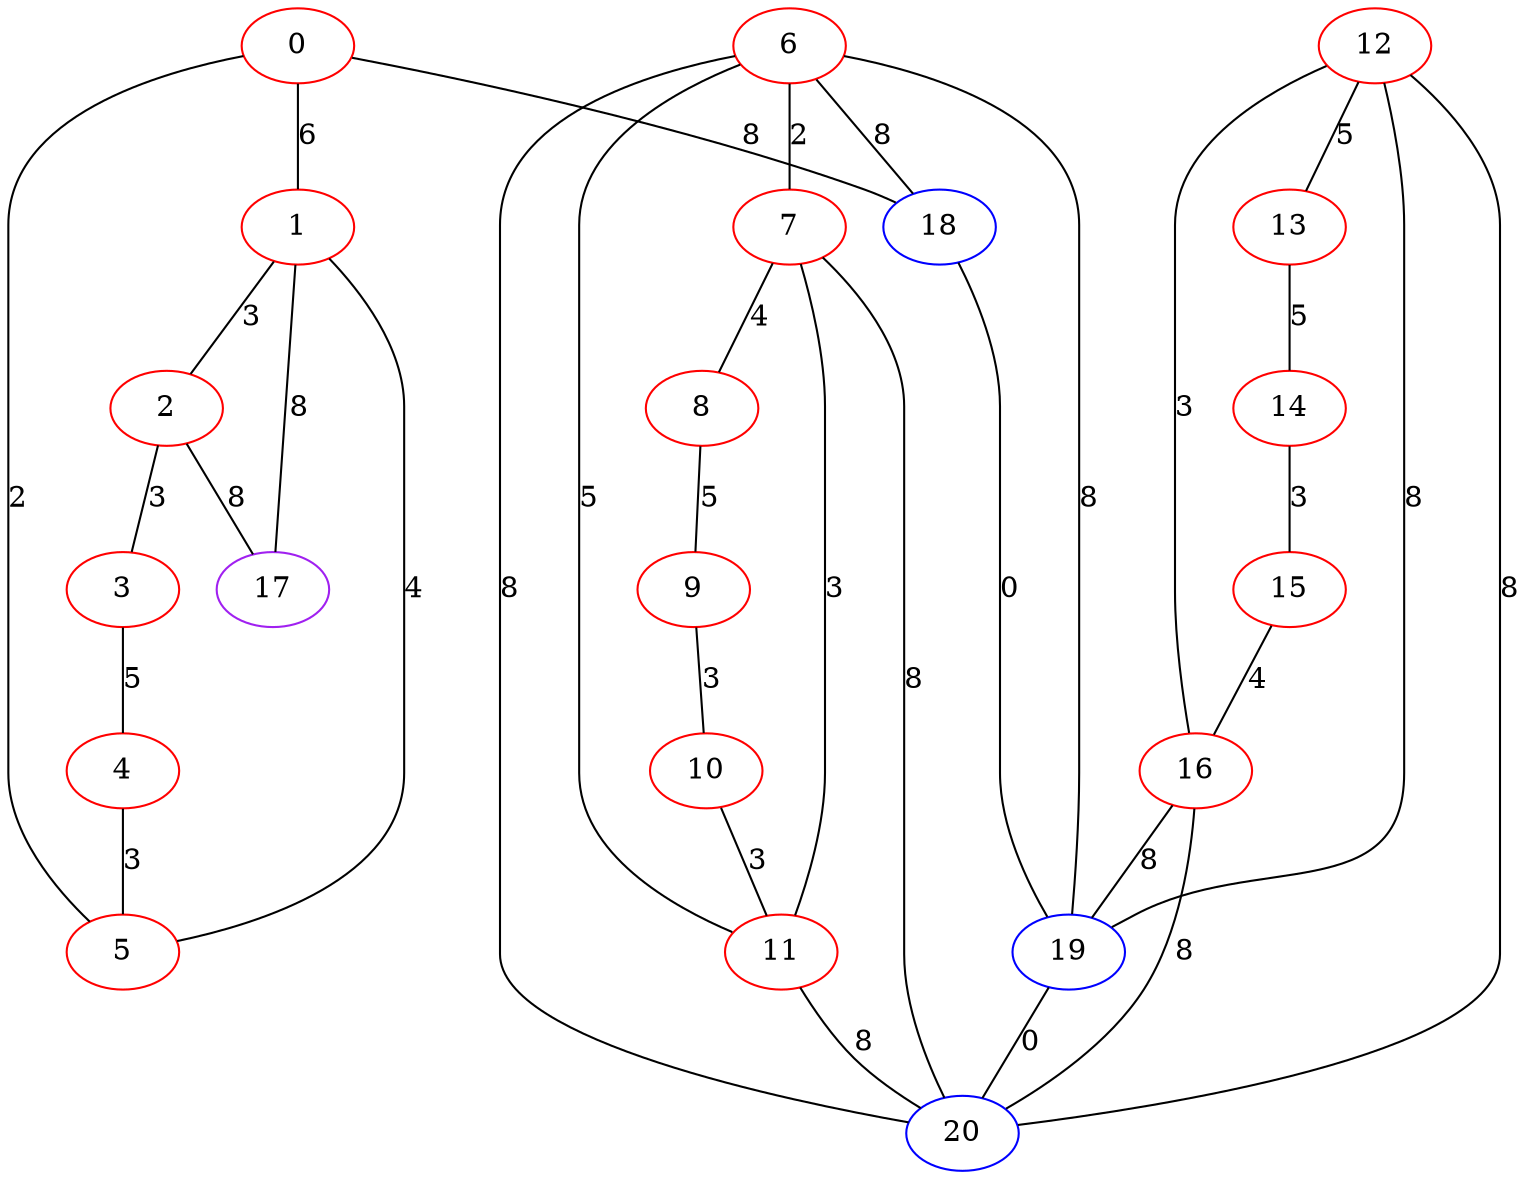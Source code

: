 graph "" {
0 [color=red, weight=1];
1 [color=red, weight=1];
2 [color=red, weight=1];
3 [color=red, weight=1];
4 [color=red, weight=1];
5 [color=red, weight=1];
6 [color=red, weight=1];
7 [color=red, weight=1];
8 [color=red, weight=1];
9 [color=red, weight=1];
10 [color=red, weight=1];
11 [color=red, weight=1];
12 [color=red, weight=1];
13 [color=red, weight=1];
14 [color=red, weight=1];
15 [color=red, weight=1];
16 [color=red, weight=1];
17 [color=purple, weight=4];
18 [color=blue, weight=3];
19 [color=blue, weight=3];
20 [color=blue, weight=3];
0 -- 1  [key=0, label=6];
0 -- 18  [key=0, label=8];
0 -- 5  [key=0, label=2];
1 -- 17  [key=0, label=8];
1 -- 2  [key=0, label=3];
1 -- 5  [key=0, label=4];
2 -- 3  [key=0, label=3];
2 -- 17  [key=0, label=8];
3 -- 4  [key=0, label=5];
4 -- 5  [key=0, label=3];
6 -- 19  [key=0, label=8];
6 -- 18  [key=0, label=8];
6 -- 11  [key=0, label=5];
6 -- 20  [key=0, label=8];
6 -- 7  [key=0, label=2];
7 -- 8  [key=0, label=4];
7 -- 11  [key=0, label=3];
7 -- 20  [key=0, label=8];
8 -- 9  [key=0, label=5];
9 -- 10  [key=0, label=3];
10 -- 11  [key=0, label=3];
11 -- 20  [key=0, label=8];
12 -- 16  [key=0, label=3];
12 -- 19  [key=0, label=8];
12 -- 20  [key=0, label=8];
12 -- 13  [key=0, label=5];
13 -- 14  [key=0, label=5];
14 -- 15  [key=0, label=3];
15 -- 16  [key=0, label=4];
16 -- 20  [key=0, label=8];
16 -- 19  [key=0, label=8];
18 -- 19  [key=0, label=0];
19 -- 20  [key=0, label=0];
}
